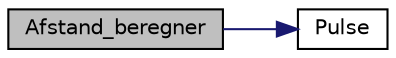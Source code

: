 digraph "Afstand_beregner"
{
 // LATEX_PDF_SIZE
  edge [fontname="Helvetica",fontsize="10",labelfontname="Helvetica",labelfontsize="10"];
  node [fontname="Helvetica",fontsize="10",shape=record];
  rankdir="LR";
  Node0 [label="Afstand_beregner",height=0.2,width=0.4,color="black", fillcolor="grey75", style="filled", fontcolor="black",tooltip=" "];
  Node0 -> Node1 [color="midnightblue",fontsize="10",style="solid"];
  Node1 [label="Pulse",height=0.2,width=0.4,color="black", fillcolor="white", style="filled",URL="$_pulse_8c.html#ae7e67c4b41efe972e0bd8ccaeacce912",tooltip=" "];
}
